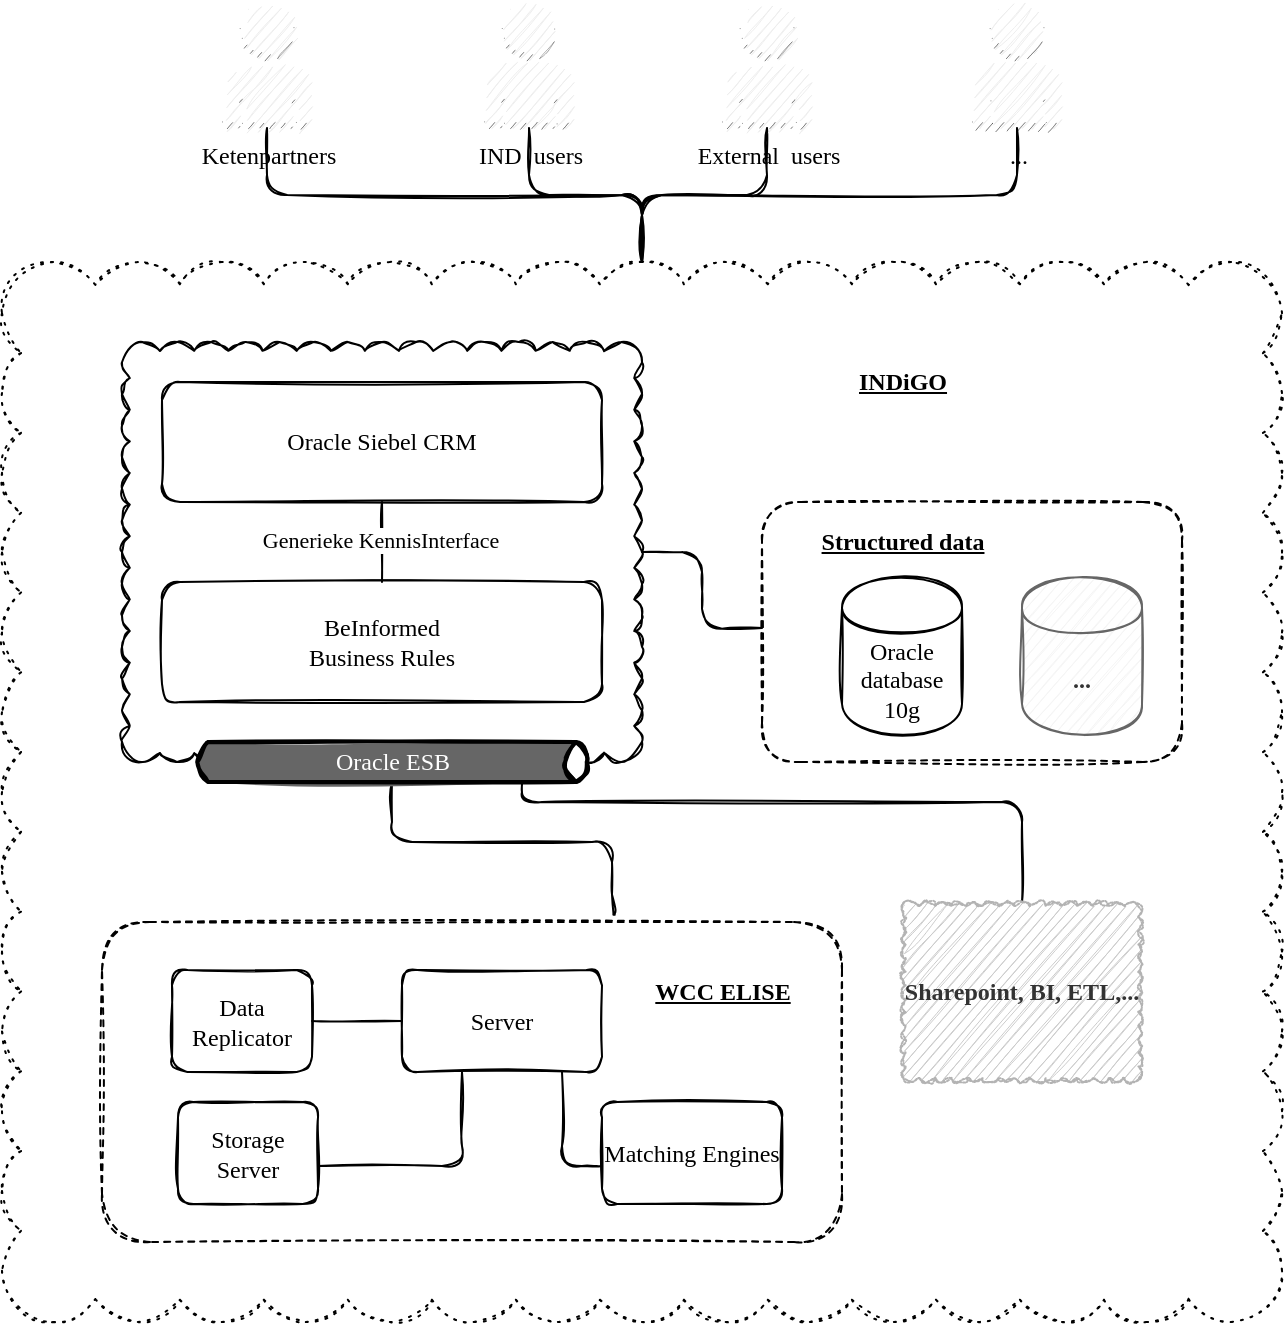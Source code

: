 <mxfile version="14.4.3" type="device"><diagram id="Hk3hmxWRJGmuq8j5iwQz" name="Page-1"><mxGraphModel dx="777" dy="1717" grid="1" gridSize="10" guides="1" tooltips="1" connect="1" arrows="1" fold="1" page="1" pageScale="1" pageWidth="827" pageHeight="1169" math="0" shadow="0"><root><mxCell id="0"/><mxCell id="1" parent="0"/><mxCell id="bg9kwax6RIgL3lgGu4dW-60" value="" style="whiteSpace=wrap;html=1;rounded=1;shadow=0;glass=0;dashed=1;sketch=1;strokeColor=#000000;strokeWidth=1;fillColor=none;fontFamily=Futura;fontColor=#FFFFFF;" vertex="1" parent="1"><mxGeometry x="580" y="210" width="210" height="130" as="geometry"/></mxCell><mxCell id="bg9kwax6RIgL3lgGu4dW-58" value="" style="rounded=1;whiteSpace=wrap;html=1;shadow=0;glass=0;sketch=1;strokeColor=#000000;strokeWidth=1;fillColor=none;fontFamily=Futura;fontColor=#FFFFFF;dashed=1;" vertex="1" parent="1"><mxGeometry x="250" y="420" width="370" height="160" as="geometry"/></mxCell><mxCell id="bg9kwax6RIgL3lgGu4dW-48" value="" style="whiteSpace=wrap;html=1;shape=mxgraph.basic.cloud_rect;dashed=1;dashPattern=1 4;sketch=1;fontFamily=Futura;fontColor=#000000;fillColor=none;rounded=1;" vertex="1" parent="1"><mxGeometry x="200" y="90" width="640" height="530" as="geometry"/></mxCell><mxCell id="bg9kwax6RIgL3lgGu4dW-21" style="edgeStyle=orthogonalEdgeStyle;orthogonalLoop=1;jettySize=auto;html=1;startArrow=none;startFill=0;fontFamily=Futura;sketch=1;endArrow=none;endFill=0;entryX=0.693;entryY=-0.023;entryDx=0;entryDy=0;entryPerimeter=0;" edge="1" parent="1" source="bg9kwax6RIgL3lgGu4dW-25" target="bg9kwax6RIgL3lgGu4dW-58"><mxGeometry relative="1" as="geometry"><mxPoint x="505.0" y="410" as="targetPoint"/><Array as="points"><mxPoint x="395" y="380"/><mxPoint x="505" y="380"/><mxPoint x="505" y="416"/></Array></mxGeometry></mxCell><mxCell id="bg9kwax6RIgL3lgGu4dW-29" value="Oracle database 10g" style="shape=cylinder;whiteSpace=wrap;html=1;boundedLbl=1;backgroundOutline=1;fontFamily=Futura;fontColor=#000000;sketch=1;rounded=1;" vertex="1" parent="1"><mxGeometry x="620" y="247" width="60" height="80" as="geometry"/></mxCell><mxCell id="bg9kwax6RIgL3lgGu4dW-31" value="" style="group;sketch=1;fontFamily=Futura;rounded=1;" vertex="1" connectable="0" parent="1"><mxGeometry x="260" y="110" width="260" height="240" as="geometry"/></mxCell><mxCell id="bg9kwax6RIgL3lgGu4dW-11" value="" style="whiteSpace=wrap;html=1;shape=mxgraph.basic.cloud_rect;fontFamily=Futura;sketch=1;rounded=1;" vertex="1" parent="bg9kwax6RIgL3lgGu4dW-31"><mxGeometry y="20" width="260" height="210" as="geometry"/></mxCell><mxCell id="bg9kwax6RIgL3lgGu4dW-2" value="Oracle Siebel CRM" style="whiteSpace=wrap;html=1;fontFamily=Futura;sketch=1;rounded=1;" vertex="1" parent="bg9kwax6RIgL3lgGu4dW-31"><mxGeometry x="20" y="40" width="220" height="60" as="geometry"/></mxCell><mxCell id="bg9kwax6RIgL3lgGu4dW-3" value="BeInformed&lt;br&gt;Business Rules" style="whiteSpace=wrap;html=1;fontFamily=Futura;sketch=1;rounded=1;" vertex="1" parent="bg9kwax6RIgL3lgGu4dW-31"><mxGeometry x="20" y="140" width="220" height="60" as="geometry"/></mxCell><mxCell id="bg9kwax6RIgL3lgGu4dW-14" style="edgeStyle=orthogonalEdgeStyle;orthogonalLoop=1;jettySize=auto;html=1;exitX=0.5;exitY=1;exitDx=0;exitDy=0;entryX=0.5;entryY=0;entryDx=0;entryDy=0;startArrow=none;startFill=0;fontFamily=Futura;sketch=1;endArrow=none;endFill=0;" edge="1" parent="bg9kwax6RIgL3lgGu4dW-31" source="bg9kwax6RIgL3lgGu4dW-2" target="bg9kwax6RIgL3lgGu4dW-3"><mxGeometry relative="1" as="geometry"/></mxCell><mxCell id="bg9kwax6RIgL3lgGu4dW-15" value="Generieke KennisInterface" style="edgeLabel;html=1;align=center;verticalAlign=middle;resizable=0;points=[];fontFamily=Futura;sketch=1;rounded=1;" vertex="1" connectable="0" parent="bg9kwax6RIgL3lgGu4dW-14"><mxGeometry x="0.05" y="-1" relative="1" as="geometry"><mxPoint y="-2" as="offset"/></mxGeometry></mxCell><mxCell id="bg9kwax6RIgL3lgGu4dW-25" value="Oracle ESB" style="html=1;outlineConnect=0;gradientColor=none;gradientDirection=north;strokeWidth=2;shape=mxgraph.networks.bus;gradientColor=none;gradientDirection=north;perimeter=backbonePerimeter;backboneSize=20;sketch=1;fillStyle=solid;fillColor=#666666;fontColor=#FFFFFF;fontFamily=Futura;rounded=1;" vertex="1" parent="bg9kwax6RIgL3lgGu4dW-31"><mxGeometry x="35" y="220" width="200" height="20" as="geometry"/></mxCell><mxCell id="bg9kwax6RIgL3lgGu4dW-32" value="&lt;b&gt;&lt;u&gt;Structured data&lt;/u&gt;&lt;/b&gt;" style="text;html=1;align=center;verticalAlign=middle;resizable=0;points=[];autosize=1;fontFamily=Futura;fontColor=#000000;sketch=1;rounded=1;" vertex="1" parent="1"><mxGeometry x="590" y="220" width="120" height="20" as="geometry"/></mxCell><mxCell id="bg9kwax6RIgL3lgGu4dW-33" style="edgeStyle=orthogonalEdgeStyle;curved=0;sketch=1;orthogonalLoop=1;jettySize=auto;html=1;endArrow=none;endFill=0;fontFamily=Futura;fontColor=#000000;" edge="1" parent="1" source="bg9kwax6RIgL3lgGu4dW-11"><mxGeometry relative="1" as="geometry"><mxPoint x="580" y="273" as="targetPoint"/></mxGeometry></mxCell><mxCell id="bg9kwax6RIgL3lgGu4dW-34" value="&lt;b&gt;...&lt;/b&gt;" style="shape=cylinder;whiteSpace=wrap;html=1;boundedLbl=1;backgroundOutline=1;sketch=1;strokeColor=#666666;fillColor=#f5f5f5;fontFamily=Futura;fontColor=#333333;rounded=1;" vertex="1" parent="1"><mxGeometry x="710" y="247" width="60" height="80" as="geometry"/></mxCell><mxCell id="bg9kwax6RIgL3lgGu4dW-36" style="edgeStyle=orthogonalEdgeStyle;curved=0;sketch=1;orthogonalLoop=1;jettySize=auto;html=1;endArrow=none;endFill=0;fontFamily=Futura;fontColor=#000000;" edge="1" parent="1" source="bg9kwax6RIgL3lgGu4dW-35" target="bg9kwax6RIgL3lgGu4dW-25"><mxGeometry relative="1" as="geometry"><Array as="points"><mxPoint x="710" y="360"/><mxPoint x="460" y="360"/></Array></mxGeometry></mxCell><mxCell id="bg9kwax6RIgL3lgGu4dW-35" value="&lt;b&gt;Sharepoint, BI, ETL,...&lt;/b&gt;" style="whiteSpace=wrap;html=1;shape=mxgraph.basic.cloud_rect;sketch=1;fontFamily=Futura;fillStyle=auto;fontColor=#333333;dashed=1;dashPattern=1 1;strokeColor=#B3B3B3;fillColor=#CCCCCC;rounded=1;" vertex="1" parent="1"><mxGeometry x="650" y="410" width="120" height="90" as="geometry"/></mxCell><mxCell id="bg9kwax6RIgL3lgGu4dW-66" style="edgeStyle=orthogonalEdgeStyle;curved=0;rounded=1;sketch=1;orthogonalLoop=1;jettySize=auto;html=1;startArrow=none;startFill=0;endArrow=none;endFill=0;fontFamily=Futura;fontColor=#FFFFFF;" edge="1" parent="1" source="bg9kwax6RIgL3lgGu4dW-43" target="bg9kwax6RIgL3lgGu4dW-48"><mxGeometry relative="1" as="geometry"/></mxCell><mxCell id="bg9kwax6RIgL3lgGu4dW-43" value="Ketenpartners" style="outlineConnect=0;dashed=0;verticalLabelPosition=bottom;verticalAlign=top;align=center;html=1;shape=mxgraph.aws3.user;dashPattern=1 1;sketch=1;strokeColor=#36393d;fontFamily=Futura;fillColor=#eeeeee;rounded=1;" vertex="1" parent="1"><mxGeometry x="310" y="-40" width="45" height="63" as="geometry"/></mxCell><mxCell id="bg9kwax6RIgL3lgGu4dW-65" style="edgeStyle=orthogonalEdgeStyle;curved=0;rounded=1;sketch=1;orthogonalLoop=1;jettySize=auto;html=1;startArrow=none;startFill=0;endArrow=none;endFill=0;fontFamily=Futura;fontColor=#FFFFFF;" edge="1" parent="1" source="bg9kwax6RIgL3lgGu4dW-44" target="bg9kwax6RIgL3lgGu4dW-48"><mxGeometry relative="1" as="geometry"/></mxCell><mxCell id="bg9kwax6RIgL3lgGu4dW-44" value="IND&amp;nbsp; users" style="outlineConnect=0;dashed=0;verticalLabelPosition=bottom;verticalAlign=top;align=center;html=1;shape=mxgraph.aws3.user;dashPattern=1 1;sketch=1;strokeColor=#36393d;fontFamily=Futura;fillColor=#eeeeee;rounded=1;" vertex="1" parent="1"><mxGeometry x="441" y="-40" width="45" height="63" as="geometry"/></mxCell><mxCell id="bg9kwax6RIgL3lgGu4dW-63" style="edgeStyle=orthogonalEdgeStyle;curved=0;rounded=1;sketch=1;orthogonalLoop=1;jettySize=auto;html=1;startArrow=none;startFill=0;endArrow=none;endFill=0;fontFamily=Futura;fontColor=#FFFFFF;" edge="1" parent="1" source="bg9kwax6RIgL3lgGu4dW-46" target="bg9kwax6RIgL3lgGu4dW-48"><mxGeometry relative="1" as="geometry"/></mxCell><mxCell id="bg9kwax6RIgL3lgGu4dW-46" value="External&amp;nbsp; users" style="outlineConnect=0;dashed=0;verticalLabelPosition=bottom;verticalAlign=top;align=center;html=1;shape=mxgraph.aws3.user;dashPattern=1 1;sketch=1;strokeColor=#36393d;fontFamily=Futura;fillColor=#eeeeee;rounded=1;" vertex="1" parent="1"><mxGeometry x="560" y="-40" width="45" height="63" as="geometry"/></mxCell><mxCell id="bg9kwax6RIgL3lgGu4dW-64" style="edgeStyle=orthogonalEdgeStyle;curved=0;rounded=1;sketch=1;orthogonalLoop=1;jettySize=auto;html=1;startArrow=none;startFill=0;endArrow=none;endFill=0;fontFamily=Futura;fontColor=#FFFFFF;" edge="1" parent="1" source="bg9kwax6RIgL3lgGu4dW-47" target="bg9kwax6RIgL3lgGu4dW-48"><mxGeometry relative="1" as="geometry"/></mxCell><mxCell id="bg9kwax6RIgL3lgGu4dW-47" value="..." style="outlineConnect=0;dashed=0;verticalLabelPosition=bottom;verticalAlign=top;align=center;html=1;shape=mxgraph.aws3.user;dashPattern=1 1;sketch=1;strokeColor=#36393d;fontFamily=Futura;fillColor=#eeeeee;rounded=1;" vertex="1" parent="1"><mxGeometry x="685" y="-40" width="45" height="63" as="geometry"/></mxCell><mxCell id="bg9kwax6RIgL3lgGu4dW-57" value="&lt;b&gt;&lt;u&gt;INDiGO&lt;/u&gt;&lt;/b&gt;" style="text;html=1;align=center;verticalAlign=middle;resizable=0;points=[];autosize=1;fontFamily=Futura;fontColor=#000000;sketch=1;rounded=1;" vertex="1" parent="1"><mxGeometry x="615" y="140" width="70" height="20" as="geometry"/></mxCell><mxCell id="bg9kwax6RIgL3lgGu4dW-6" value="Data Replicator" style="whiteSpace=wrap;html=1;fontFamily=Futura;sketch=1;rounded=1;" vertex="1" parent="1"><mxGeometry x="285" y="444" width="70" height="51" as="geometry"/></mxCell><mxCell id="bg9kwax6RIgL3lgGu4dW-7" value="Server" style="whiteSpace=wrap;html=1;fontFamily=Futura;sketch=1;rounded=1;" vertex="1" parent="1"><mxGeometry x="400" y="444" width="100" height="51" as="geometry"/></mxCell><mxCell id="bg9kwax6RIgL3lgGu4dW-22" style="edgeStyle=orthogonalEdgeStyle;curved=0;orthogonalLoop=1;jettySize=auto;html=1;fontFamily=Futura;endArrow=none;endFill=0;sketch=1;" edge="1" parent="1" source="bg9kwax6RIgL3lgGu4dW-6" target="bg9kwax6RIgL3lgGu4dW-7"><mxGeometry x="230" y="410" as="geometry"/></mxCell><mxCell id="bg9kwax6RIgL3lgGu4dW-68" style="edgeStyle=orthogonalEdgeStyle;curved=0;rounded=1;sketch=1;orthogonalLoop=1;jettySize=auto;html=1;startArrow=none;startFill=0;endArrow=none;endFill=0;fontFamily=Futura;fontColor=#FFFFFF;" edge="1" parent="1" source="bg9kwax6RIgL3lgGu4dW-8" target="bg9kwax6RIgL3lgGu4dW-7"><mxGeometry relative="1" as="geometry"><Array as="points"><mxPoint x="480" y="542"/></Array></mxGeometry></mxCell><mxCell id="bg9kwax6RIgL3lgGu4dW-8" value="Matching Engines" style="whiteSpace=wrap;html=1;fontFamily=Futura;sketch=1;rounded=1;" vertex="1" parent="1"><mxGeometry x="500" y="510" width="90" height="51" as="geometry"/></mxCell><mxCell id="bg9kwax6RIgL3lgGu4dW-67" style="edgeStyle=orthogonalEdgeStyle;curved=0;rounded=1;sketch=1;orthogonalLoop=1;jettySize=auto;html=1;startArrow=none;startFill=0;endArrow=none;endFill=0;fontFamily=Futura;fontColor=#FFFFFF;" edge="1" parent="1" source="bg9kwax6RIgL3lgGu4dW-9" target="bg9kwax6RIgL3lgGu4dW-7"><mxGeometry relative="1" as="geometry"><Array as="points"><mxPoint x="430" y="542"/></Array></mxGeometry></mxCell><mxCell id="bg9kwax6RIgL3lgGu4dW-9" value="Storage Server" style="whiteSpace=wrap;html=1;fontFamily=Futura;sketch=1;rounded=1;" vertex="1" parent="1"><mxGeometry x="288" y="510" width="70" height="51" as="geometry"/></mxCell><mxCell id="bg9kwax6RIgL3lgGu4dW-27" value="&lt;b&gt;&lt;u&gt;WCC ELISE&lt;/u&gt;&lt;/b&gt;" style="text;html=1;align=center;verticalAlign=middle;resizable=0;points=[];autosize=1;fontFamily=Futura;fontColor=#000000;sketch=1;rounded=1;" vertex="1" parent="1"><mxGeometry x="520" y="445.003" width="80" height="20" as="geometry"/></mxCell></root></mxGraphModel></diagram></mxfile>